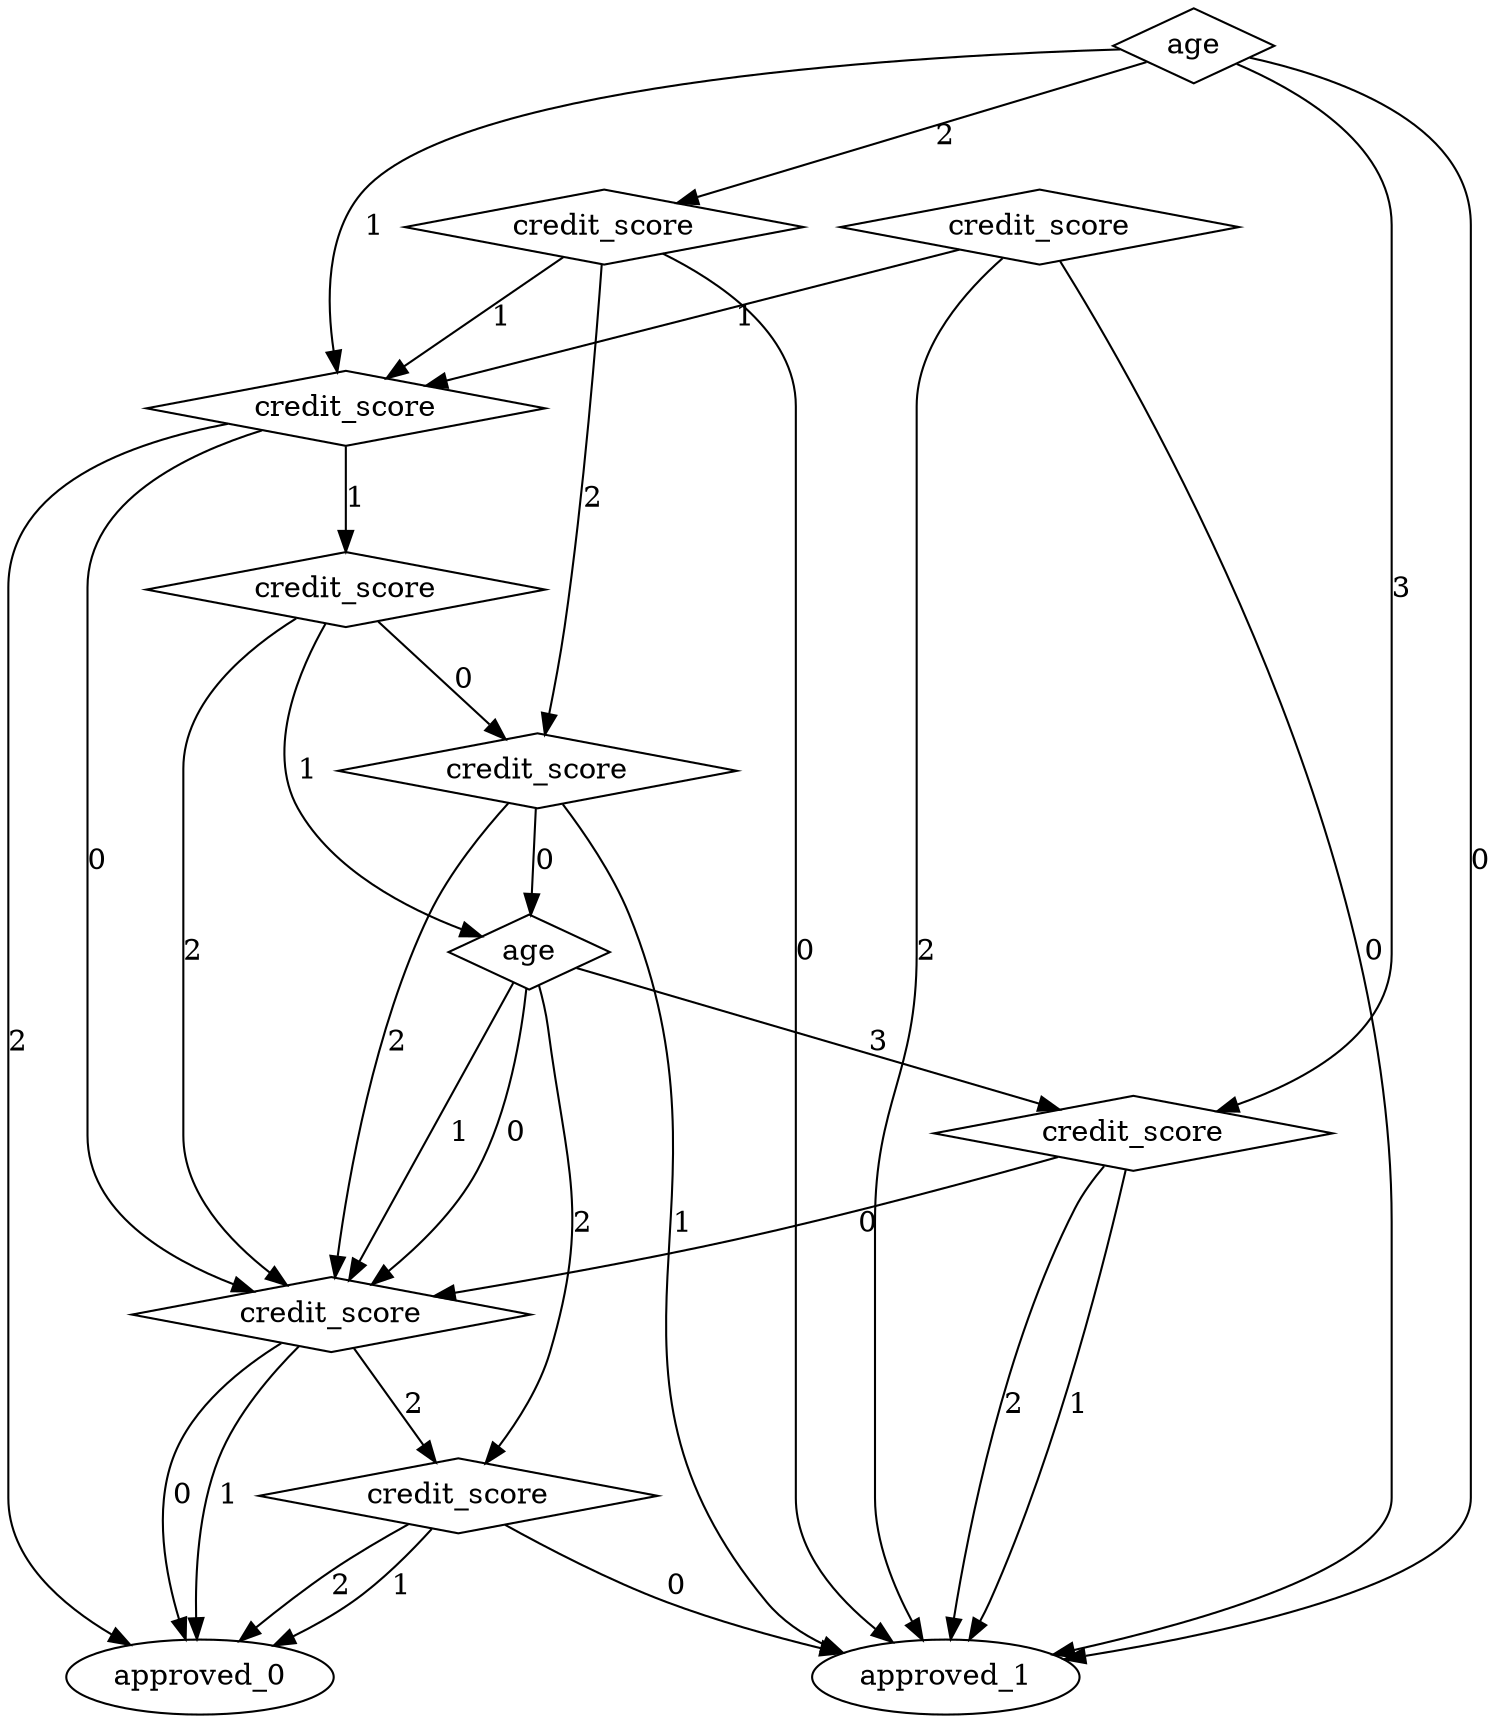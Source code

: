 digraph {
node [label=approved_0,style=""] approved_0
node [label=approved_0,style=""] approved_0
node [label=approved_1,style=""] approved_1
node [label=approved_0,style=""] approved_0
node [label=approved_0,style=""] approved_0
node [label=approved_1,style=""] approved_1
node [label=approved_1,style=""] approved_1
node [label=approved_1,style=""] approved_1
node [label=approved_0,style=""] approved_0
node [label=approved_1,style=""] approved_1
node [label=approved_1,style=""] approved_1
node [label=approved_1,style=""] approved_1
node [label=approved_1,style=""] approved_1
node [label=credit_score,shape="diamond",style=""] 9
node [label=credit_score,shape="diamond",style=""] 8
node [label=credit_score,shape="diamond",style=""] 7
node [label=age,shape="diamond",style=""] 6
node [label=credit_score,shape="diamond",style=""] 5
node [label=credit_score,shape="diamond",style=""] 4
node [label=credit_score,shape="diamond",style=""] 3
node [label=credit_score,shape="diamond",style=""] 2
node [label=age,shape="diamond",style=""] 1
node [label=credit_score,shape="diamond",style=""] 0

9 -> approved_0 [label="2"]
9 -> approved_0 [label="1"]
9 -> approved_1 [label="0"]
8 -> 9 [label="2"]
8 -> approved_0 [label="1"]
8 -> approved_0 [label="0"]
7 -> approved_1 [label="2"]
7 -> approved_1 [label="1"]
7 -> 8 [label="0"]
6 -> 7 [label="3"]
6 -> 9 [label="2"]
6 -> 8 [label="1"]
6 -> 8 [label="0"]
5 -> 8 [label="2"]
5 -> approved_1 [label="1"]
5 -> 6 [label="0"]
4 -> 8 [label="2"]
4 -> 6 [label="1"]
4 -> 5 [label="0"]
3 -> approved_0 [label="2"]
3 -> 4 [label="1"]
3 -> 8 [label="0"]
2 -> 5 [label="2"]
2 -> 3 [label="1"]
2 -> approved_1 [label="0"]
1 -> 7 [label="3"]
1 -> 2 [label="2"]
1 -> 3 [label="1"]
1 -> approved_1 [label="0"]
0 -> approved_1 [label="2"]
0 -> 3 [label="1"]
0 -> approved_1 [label="0"]
}